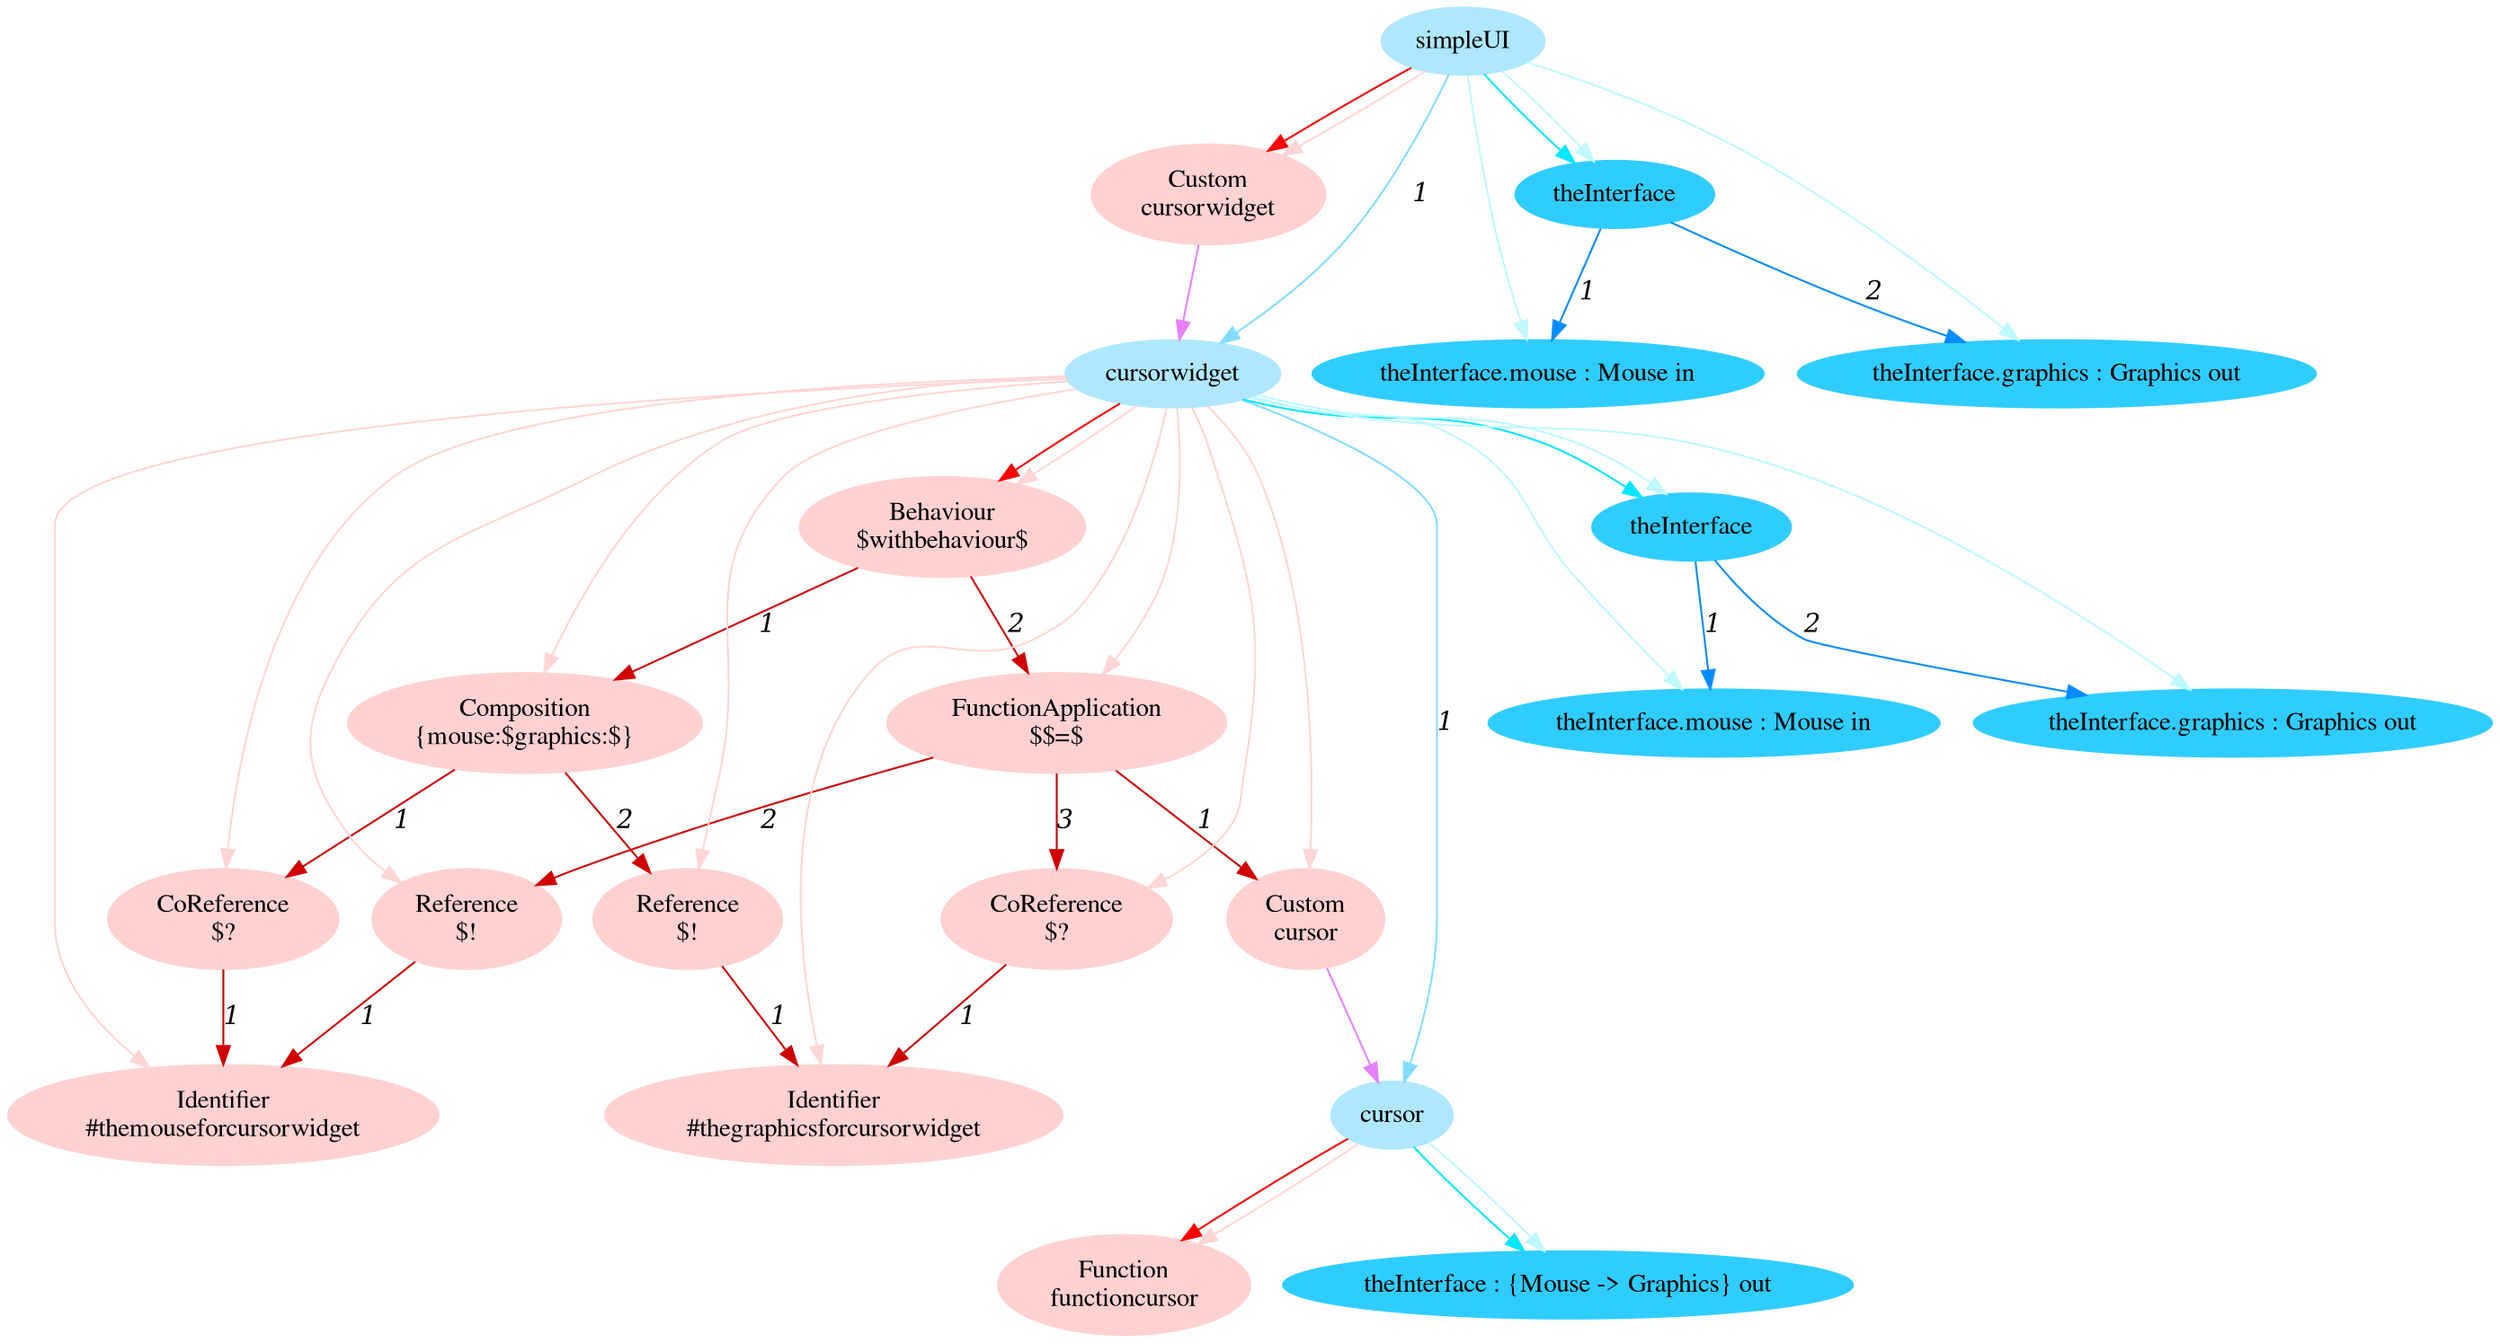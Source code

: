 digraph g{node_18921 [shape="ellipse", style="filled", color="#ffd1d1", fontname="Times", label="Function
functioncursor" ]
node_18924 [shape="ellipse", style="filled", color="#ffd1d1", fontname="Times", label="Identifier
#themouseforcursorwidget" ]
node_18928 [shape="ellipse", style="filled", color="#ffd1d1", fontname="Times", label="CoReference
$?" ]
node_18932 [shape="ellipse", style="filled", color="#ffd1d1", fontname="Times", label="Identifier
#thegraphicsforcursorwidget" ]
node_18936 [shape="ellipse", style="filled", color="#ffd1d1", fontname="Times", label="Reference
$!" ]
node_18940 [shape="ellipse", style="filled", color="#ffd1d1", fontname="Times", label="Composition
{mouse:$graphics:$}" ]
node_18945 [shape="ellipse", style="filled", color="#ffd1d1", fontname="Times", label="Custom
cursor" ]
node_18948 [shape="ellipse", style="filled", color="#ffd1d1", fontname="Times", label="Reference
$!" ]
node_18952 [shape="ellipse", style="filled", color="#ffd1d1", fontname="Times", label="CoReference
$?" ]
node_18956 [shape="ellipse", style="filled", color="#ffd1d1", fontname="Times", label="FunctionApplication
$$=$" ]
node_18962 [shape="ellipse", style="filled", color="#ffd1d1", fontname="Times", label="Behaviour
$withbehaviour$" ]
node_18967 [shape="ellipse", style="filled", color="#ffd1d1", fontname="Times", label="Custom
cursorwidget" ]
node_18853 [shape="ellipse", style="filled", color="#afe7ff", fontname="Times", label="simpleUI" ]
node_18854 [shape="ellipse", style="filled", color="#afe7ff", fontname="Times", label="cursorwidget" ]
node_18855 [shape="ellipse", style="filled", color="#afe7ff", fontname="Times", label="cursor" ]
node_18856 [shape="ellipse", style="filled", color="#2fcdff", fontname="Times", label="theInterface : {Mouse -> Graphics} out" ]
node_18863 [shape="ellipse", style="filled", color="#2fcdff", fontname="Times", label="theInterface" ]
node_18864 [shape="ellipse", style="filled", color="#2fcdff", fontname="Times", label="theInterface.mouse : Mouse in" ]
node_18866 [shape="ellipse", style="filled", color="#2fcdff", fontname="Times", label="theInterface.graphics : Graphics out" ]
node_18909 [shape="ellipse", style="filled", color="#2fcdff", fontname="Times", label="theInterface" ]
node_18910 [shape="ellipse", style="filled", color="#2fcdff", fontname="Times", label="theInterface.mouse : Mouse in" ]
node_18912 [shape="ellipse", style="filled", color="#2fcdff", fontname="Times", label="theInterface.graphics : Graphics out" ]
node_18928 -> node_18924 [dir=forward, arrowHead=normal, fontname="Times-Italic", arrowsize=1, color="#d00000", label="1",  headlabel="", taillabel="" ]
node_18936 -> node_18932 [dir=forward, arrowHead=normal, fontname="Times-Italic", arrowsize=1, color="#d00000", label="1",  headlabel="", taillabel="" ]
node_18940 -> node_18928 [dir=forward, arrowHead=normal, fontname="Times-Italic", arrowsize=1, color="#d00000", label="1",  headlabel="", taillabel="" ]
node_18940 -> node_18936 [dir=forward, arrowHead=normal, fontname="Times-Italic", arrowsize=1, color="#d00000", label="2",  headlabel="", taillabel="" ]
node_18948 -> node_18924 [dir=forward, arrowHead=normal, fontname="Times-Italic", arrowsize=1, color="#d00000", label="1",  headlabel="", taillabel="" ]
node_18952 -> node_18932 [dir=forward, arrowHead=normal, fontname="Times-Italic", arrowsize=1, color="#d00000", label="1",  headlabel="", taillabel="" ]
node_18956 -> node_18945 [dir=forward, arrowHead=normal, fontname="Times-Italic", arrowsize=1, color="#d00000", label="1",  headlabel="", taillabel="" ]
node_18956 -> node_18948 [dir=forward, arrowHead=normal, fontname="Times-Italic", arrowsize=1, color="#d00000", label="2",  headlabel="", taillabel="" ]
node_18956 -> node_18952 [dir=forward, arrowHead=normal, fontname="Times-Italic", arrowsize=1, color="#d00000", label="3",  headlabel="", taillabel="" ]
node_18962 -> node_18940 [dir=forward, arrowHead=normal, fontname="Times-Italic", arrowsize=1, color="#d00000", label="1",  headlabel="", taillabel="" ]
node_18962 -> node_18956 [dir=forward, arrowHead=normal, fontname="Times-Italic", arrowsize=1, color="#d00000", label="2",  headlabel="", taillabel="" ]
node_18855 -> node_18921 [dir=forward, arrowHead=normal, fontname="Times-Italic", arrowsize=1, color="#ff0000", label="",  headlabel="", taillabel="" ]
node_18854 -> node_18962 [dir=forward, arrowHead=normal, fontname="Times-Italic", arrowsize=1, color="#ff0000", label="",  headlabel="", taillabel="" ]
node_18853 -> node_18967 [dir=forward, arrowHead=normal, fontname="Times-Italic", arrowsize=1, color="#ff0000", label="",  headlabel="", taillabel="" ]
node_18855 -> node_18921 [dir=forward, arrowHead=normal, fontname="Times-Italic", arrowsize=1, color="#ffd5d5", label="",  headlabel="", taillabel="" ]
node_18854 -> node_18924 [dir=forward, arrowHead=normal, fontname="Times-Italic", arrowsize=1, color="#ffd5d5", label="",  headlabel="", taillabel="" ]
node_18854 -> node_18928 [dir=forward, arrowHead=normal, fontname="Times-Italic", arrowsize=1, color="#ffd5d5", label="",  headlabel="", taillabel="" ]
node_18854 -> node_18932 [dir=forward, arrowHead=normal, fontname="Times-Italic", arrowsize=1, color="#ffd5d5", label="",  headlabel="", taillabel="" ]
node_18854 -> node_18936 [dir=forward, arrowHead=normal, fontname="Times-Italic", arrowsize=1, color="#ffd5d5", label="",  headlabel="", taillabel="" ]
node_18854 -> node_18940 [dir=forward, arrowHead=normal, fontname="Times-Italic", arrowsize=1, color="#ffd5d5", label="",  headlabel="", taillabel="" ]
node_18854 -> node_18945 [dir=forward, arrowHead=normal, fontname="Times-Italic", arrowsize=1, color="#ffd5d5", label="",  headlabel="", taillabel="" ]
node_18854 -> node_18948 [dir=forward, arrowHead=normal, fontname="Times-Italic", arrowsize=1, color="#ffd5d5", label="",  headlabel="", taillabel="" ]
node_18854 -> node_18952 [dir=forward, arrowHead=normal, fontname="Times-Italic", arrowsize=1, color="#ffd5d5", label="",  headlabel="", taillabel="" ]
node_18854 -> node_18956 [dir=forward, arrowHead=normal, fontname="Times-Italic", arrowsize=1, color="#ffd5d5", label="",  headlabel="", taillabel="" ]
node_18854 -> node_18962 [dir=forward, arrowHead=normal, fontname="Times-Italic", arrowsize=1, color="#ffd5d5", label="",  headlabel="", taillabel="" ]
node_18853 -> node_18967 [dir=forward, arrowHead=normal, fontname="Times-Italic", arrowsize=1, color="#ffd5d5", label="",  headlabel="", taillabel="" ]
node_18855 -> node_18856 [dir=forward, arrowHead=normal, fontname="Times-Italic", arrowsize=1, color="#00e8ff", label="",  headlabel="", taillabel="" ]
node_18854 -> node_18863 [dir=forward, arrowHead=normal, fontname="Times-Italic", arrowsize=1, color="#00e8ff", label="",  headlabel="", taillabel="" ]
node_18853 -> node_18909 [dir=forward, arrowHead=normal, fontname="Times-Italic", arrowsize=1, color="#00e8ff", label="",  headlabel="", taillabel="" ]
node_18855 -> node_18856 [dir=forward, arrowHead=normal, fontname="Times-Italic", arrowsize=1, color="#bef9ff", label="",  headlabel="", taillabel="" ]
node_18854 -> node_18864 [dir=forward, arrowHead=normal, fontname="Times-Italic", arrowsize=1, color="#bef9ff", label="",  headlabel="", taillabel="" ]
node_18854 -> node_18866 [dir=forward, arrowHead=normal, fontname="Times-Italic", arrowsize=1, color="#bef9ff", label="",  headlabel="", taillabel="" ]
node_18854 -> node_18863 [dir=forward, arrowHead=normal, fontname="Times-Italic", arrowsize=1, color="#bef9ff", label="",  headlabel="", taillabel="" ]
node_18853 -> node_18910 [dir=forward, arrowHead=normal, fontname="Times-Italic", arrowsize=1, color="#bef9ff", label="",  headlabel="", taillabel="" ]
node_18853 -> node_18912 [dir=forward, arrowHead=normal, fontname="Times-Italic", arrowsize=1, color="#bef9ff", label="",  headlabel="", taillabel="" ]
node_18853 -> node_18909 [dir=forward, arrowHead=normal, fontname="Times-Italic", arrowsize=1, color="#bef9ff", label="",  headlabel="", taillabel="" ]
node_18863 -> node_18864 [dir=forward, arrowHead=normal, fontname="Times-Italic", arrowsize=1, color="#008cff", label="1",  headlabel="", taillabel="" ]
node_18863 -> node_18866 [dir=forward, arrowHead=normal, fontname="Times-Italic", arrowsize=1, color="#008cff", label="2",  headlabel="", taillabel="" ]
node_18909 -> node_18910 [dir=forward, arrowHead=normal, fontname="Times-Italic", arrowsize=1, color="#008cff", label="1",  headlabel="", taillabel="" ]
node_18909 -> node_18912 [dir=forward, arrowHead=normal, fontname="Times-Italic", arrowsize=1, color="#008cff", label="2",  headlabel="", taillabel="" ]
node_18854 -> node_18855 [dir=forward, arrowHead=normal, fontname="Times-Italic", arrowsize=1, color="#81ddff", label="1",  headlabel="", taillabel="" ]
node_18853 -> node_18854 [dir=forward, arrowHead=normal, fontname="Times-Italic", arrowsize=1, color="#81ddff", label="1",  headlabel="", taillabel="" ]
node_18945 -> node_18855 [dir=forward, arrowHead=normal, fontname="Times-Italic", arrowsize=1, color="#e681ff", label="",  headlabel="", taillabel="" ]
node_18967 -> node_18854 [dir=forward, arrowHead=normal, fontname="Times-Italic", arrowsize=1, color="#e681ff", label="",  headlabel="", taillabel="" ]
}